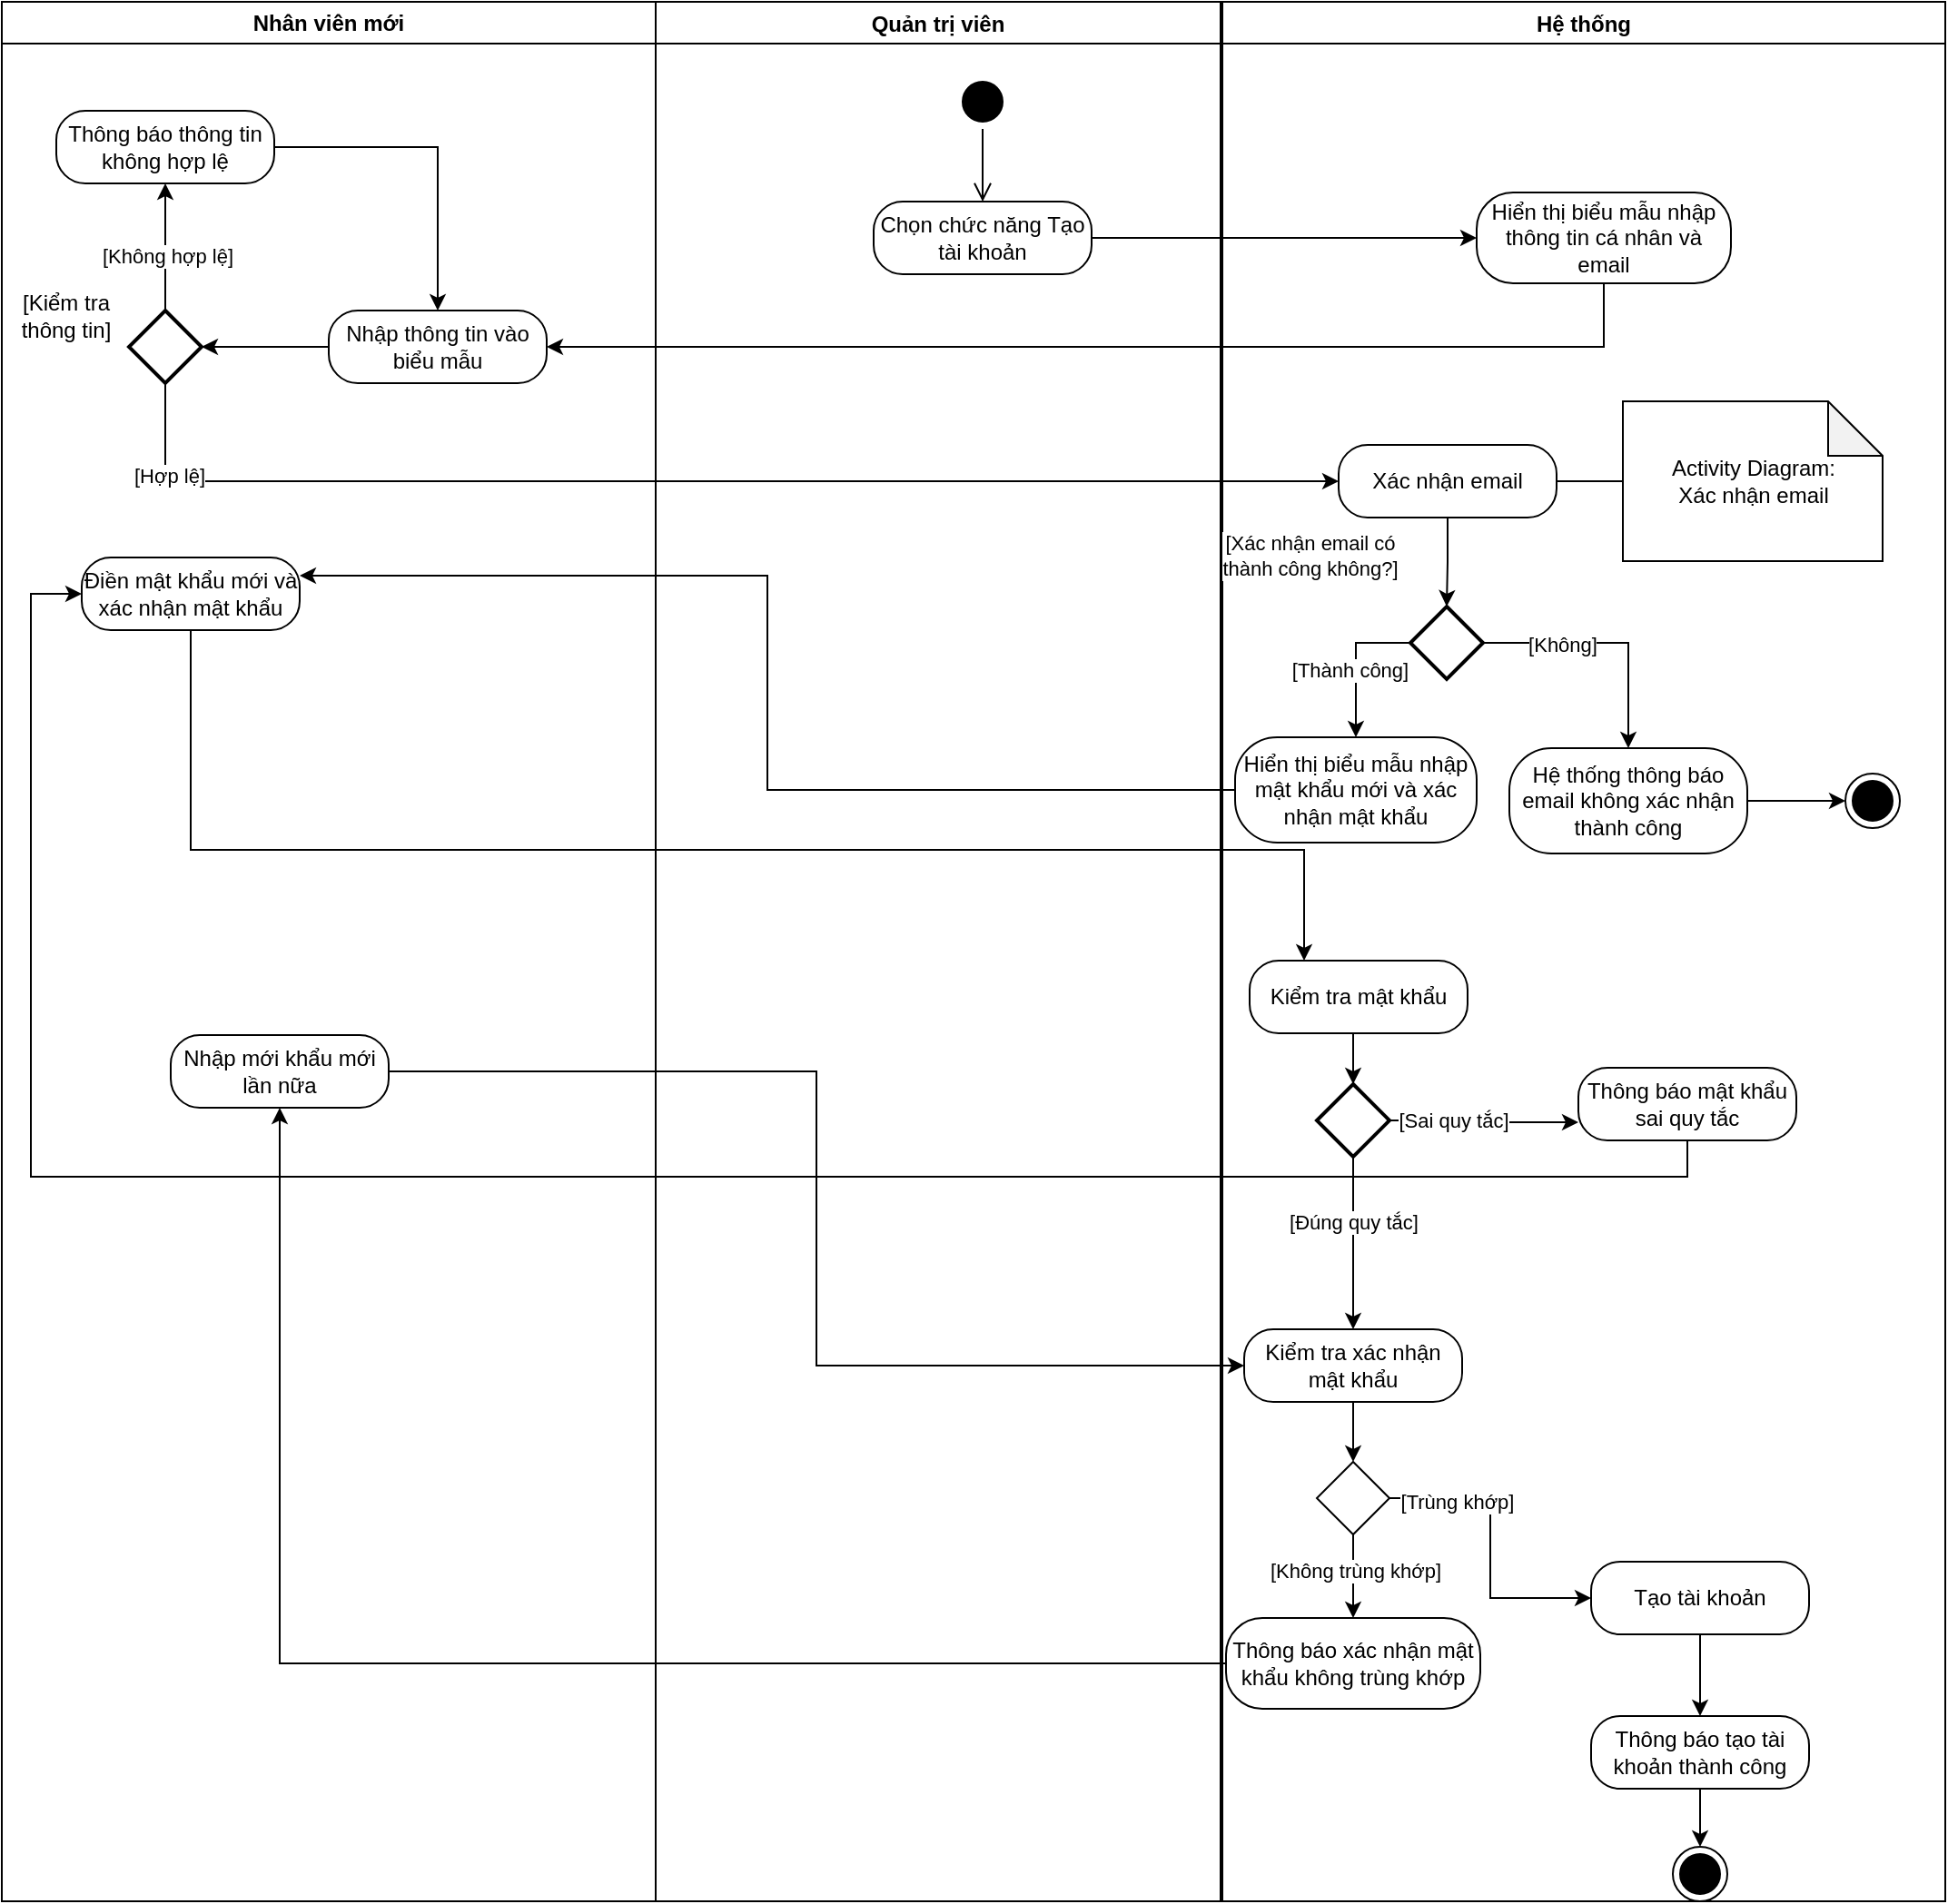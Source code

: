 <mxfile version="26.2.15">
  <diagram name="Page-1" id="0969DUsx1kGhNEbmnaid">
    <mxGraphModel dx="1982" dy="712" grid="0" gridSize="10" guides="1" tooltips="1" connect="1" arrows="1" fold="1" page="0" pageScale="1" pageWidth="2000" pageHeight="2000" math="0" shadow="0">
      <root>
        <mxCell id="0" />
        <mxCell id="1" parent="0" />
        <mxCell id="z8HHdcAha1QPnPcR0_sn-1" value="Hệ thống" style="swimlane;startSize=23;" vertex="1" parent="1">
          <mxGeometry x="372" y="190" width="398" height="1046" as="geometry" />
        </mxCell>
        <mxCell id="z8HHdcAha1QPnPcR0_sn-2" value="Hiển thị biểu mẫu nhập thông tin cá nhân và email" style="rounded=1;whiteSpace=wrap;html=1;arcSize=40;fontColor=#000000;fillColor=#FFFFFF;strokeColor=#000000;" vertex="1" parent="z8HHdcAha1QPnPcR0_sn-1">
          <mxGeometry x="140" y="105" width="140" height="50" as="geometry" />
        </mxCell>
        <mxCell id="z8HHdcAha1QPnPcR0_sn-45" value="Activity Diagram:&lt;div&gt;Xác nhận email&lt;/div&gt;" style="shape=note;whiteSpace=wrap;html=1;backgroundOutline=1;darkOpacity=0.05;" vertex="1" parent="z8HHdcAha1QPnPcR0_sn-1">
          <mxGeometry x="220.5" y="220" width="143" height="88" as="geometry" />
        </mxCell>
        <mxCell id="z8HHdcAha1QPnPcR0_sn-51" value="" style="edgeStyle=orthogonalEdgeStyle;rounded=0;orthogonalLoop=1;jettySize=auto;html=1;endArrow=none;startFill=0;" edge="1" parent="z8HHdcAha1QPnPcR0_sn-1" source="z8HHdcAha1QPnPcR0_sn-44" target="z8HHdcAha1QPnPcR0_sn-45">
          <mxGeometry relative="1" as="geometry" />
        </mxCell>
        <mxCell id="z8HHdcAha1QPnPcR0_sn-57" value="" style="edgeStyle=orthogonalEdgeStyle;rounded=0;orthogonalLoop=1;jettySize=auto;html=1;" edge="1" parent="z8HHdcAha1QPnPcR0_sn-1" source="z8HHdcAha1QPnPcR0_sn-44" target="z8HHdcAha1QPnPcR0_sn-56">
          <mxGeometry relative="1" as="geometry" />
        </mxCell>
        <mxCell id="z8HHdcAha1QPnPcR0_sn-44" value="Xác nhận email" style="rounded=1;whiteSpace=wrap;html=1;arcSize=40;fontColor=#000000;fillColor=#FFFFFF;strokeColor=#000000;" vertex="1" parent="z8HHdcAha1QPnPcR0_sn-1">
          <mxGeometry x="64" y="244" width="120" height="40" as="geometry" />
        </mxCell>
        <mxCell id="z8HHdcAha1QPnPcR0_sn-59" style="edgeStyle=orthogonalEdgeStyle;rounded=0;orthogonalLoop=1;jettySize=auto;html=1;exitX=1;exitY=0.5;exitDx=0;exitDy=0;exitPerimeter=0;entryX=0.5;entryY=0;entryDx=0;entryDy=0;" edge="1" parent="z8HHdcAha1QPnPcR0_sn-1" source="z8HHdcAha1QPnPcR0_sn-56" target="z8HHdcAha1QPnPcR0_sn-58">
          <mxGeometry relative="1" as="geometry" />
        </mxCell>
        <mxCell id="z8HHdcAha1QPnPcR0_sn-60" value="[Không]" style="edgeLabel;html=1;align=center;verticalAlign=middle;resizable=0;points=[];" vertex="1" connectable="0" parent="z8HHdcAha1QPnPcR0_sn-59">
          <mxGeometry x="-0.389" y="-1" relative="1" as="geometry">
            <mxPoint x="1" as="offset" />
          </mxGeometry>
        </mxCell>
        <mxCell id="z8HHdcAha1QPnPcR0_sn-56" value="" style="strokeWidth=2;html=1;shape=mxgraph.flowchart.decision;whiteSpace=wrap;" vertex="1" parent="z8HHdcAha1QPnPcR0_sn-1">
          <mxGeometry x="103.5" y="333" width="40" height="40" as="geometry" />
        </mxCell>
        <mxCell id="z8HHdcAha1QPnPcR0_sn-190" value="" style="edgeStyle=orthogonalEdgeStyle;rounded=0;orthogonalLoop=1;jettySize=auto;html=1;" edge="1" parent="z8HHdcAha1QPnPcR0_sn-1" source="z8HHdcAha1QPnPcR0_sn-58" target="z8HHdcAha1QPnPcR0_sn-62">
          <mxGeometry relative="1" as="geometry" />
        </mxCell>
        <mxCell id="z8HHdcAha1QPnPcR0_sn-58" value="Hệ thống thông báo email không xác nhận thành công" style="rounded=1;whiteSpace=wrap;html=1;arcSize=40;fontColor=#000000;fillColor=#FFFFFF;strokeColor=#000000;" vertex="1" parent="z8HHdcAha1QPnPcR0_sn-1">
          <mxGeometry x="158" y="411" width="131" height="58" as="geometry" />
        </mxCell>
        <mxCell id="z8HHdcAha1QPnPcR0_sn-61" value="[Xác nhận email có&lt;div&gt;thành công không?]&lt;/div&gt;" style="edgeLabel;html=1;align=center;verticalAlign=middle;resizable=0;points=[];" vertex="1" connectable="0" parent="z8HHdcAha1QPnPcR0_sn-1">
          <mxGeometry x="64" y="301" as="geometry">
            <mxPoint x="-16" y="4" as="offset" />
          </mxGeometry>
        </mxCell>
        <mxCell id="z8HHdcAha1QPnPcR0_sn-62" value="" style="ellipse;html=1;shape=endState;fillColor=#000000;strokeColor=#000000;" vertex="1" parent="z8HHdcAha1QPnPcR0_sn-1">
          <mxGeometry x="343" y="425" width="30" height="30" as="geometry" />
        </mxCell>
        <mxCell id="z8HHdcAha1QPnPcR0_sn-164" value="Hiển thị biểu mẫu nhập mật khẩu mới và xác nhận mật khẩu" style="rounded=1;whiteSpace=wrap;html=1;arcSize=40;fontColor=#000000;fillColor=#FFFFFF;strokeColor=#000000;" vertex="1" parent="z8HHdcAha1QPnPcR0_sn-1">
          <mxGeometry x="7" y="405" width="133" height="58" as="geometry" />
        </mxCell>
        <mxCell id="z8HHdcAha1QPnPcR0_sn-65" style="edgeStyle=orthogonalEdgeStyle;rounded=0;orthogonalLoop=1;jettySize=auto;html=1;exitX=0;exitY=0.5;exitDx=0;exitDy=0;entryX=0.5;entryY=0;entryDx=0;entryDy=0;exitPerimeter=0;" edge="1" parent="z8HHdcAha1QPnPcR0_sn-1" source="z8HHdcAha1QPnPcR0_sn-56" target="z8HHdcAha1QPnPcR0_sn-164">
          <mxGeometry relative="1" as="geometry">
            <mxPoint x="-521" y="435" as="targetPoint" />
          </mxGeometry>
        </mxCell>
        <mxCell id="z8HHdcAha1QPnPcR0_sn-66" value="[Thành công]" style="edgeLabel;html=1;align=center;verticalAlign=middle;resizable=0;points=[];" vertex="1" connectable="0" parent="z8HHdcAha1QPnPcR0_sn-65">
          <mxGeometry x="-0.716" y="-1" relative="1" as="geometry">
            <mxPoint x="-22" y="16" as="offset" />
          </mxGeometry>
        </mxCell>
        <mxCell id="z8HHdcAha1QPnPcR0_sn-192" value="Kiểm tra mật khẩu" style="rounded=1;whiteSpace=wrap;html=1;arcSize=40;fontColor=#000000;fillColor=#FFFFFF;strokeColor=#000000;" vertex="1" parent="z8HHdcAha1QPnPcR0_sn-1">
          <mxGeometry x="15" y="528" width="120" height="40" as="geometry" />
        </mxCell>
        <mxCell id="z8HHdcAha1QPnPcR0_sn-202" style="edgeStyle=orthogonalEdgeStyle;rounded=0;orthogonalLoop=1;jettySize=auto;html=1;exitX=0.5;exitY=1;exitDx=0;exitDy=0;exitPerimeter=0;" edge="1" parent="z8HHdcAha1QPnPcR0_sn-1" source="z8HHdcAha1QPnPcR0_sn-196" target="z8HHdcAha1QPnPcR0_sn-203">
          <mxGeometry relative="1" as="geometry">
            <mxPoint x="72" y="763" as="targetPoint" />
          </mxGeometry>
        </mxCell>
        <mxCell id="z8HHdcAha1QPnPcR0_sn-196" value="" style="strokeWidth=2;html=1;shape=mxgraph.flowchart.decision;whiteSpace=wrap;" vertex="1" parent="z8HHdcAha1QPnPcR0_sn-1">
          <mxGeometry x="52" y="596" width="40" height="40" as="geometry" />
        </mxCell>
        <mxCell id="z8HHdcAha1QPnPcR0_sn-198" style="edgeStyle=orthogonalEdgeStyle;rounded=0;orthogonalLoop=1;jettySize=auto;html=1;exitX=0.5;exitY=1;exitDx=0;exitDy=0;entryX=0.5;entryY=0;entryDx=0;entryDy=0;entryPerimeter=0;" edge="1" parent="z8HHdcAha1QPnPcR0_sn-1" source="z8HHdcAha1QPnPcR0_sn-192" target="z8HHdcAha1QPnPcR0_sn-196">
          <mxGeometry relative="1" as="geometry" />
        </mxCell>
        <mxCell id="z8HHdcAha1QPnPcR0_sn-166" value="Thông báo mật khẩu sai quy tắc" style="rounded=1;whiteSpace=wrap;html=1;arcSize=40;fontColor=#000000;fillColor=#FFFFFF;strokeColor=#000000;" vertex="1" parent="z8HHdcAha1QPnPcR0_sn-1">
          <mxGeometry x="196" y="587" width="120" height="40" as="geometry" />
        </mxCell>
        <mxCell id="z8HHdcAha1QPnPcR0_sn-183" style="edgeStyle=orthogonalEdgeStyle;rounded=0;orthogonalLoop=1;jettySize=auto;html=1;exitX=1;exitY=0.5;exitDx=0;exitDy=0;entryX=0;entryY=0.75;entryDx=0;entryDy=0;exitPerimeter=0;" edge="1" parent="z8HHdcAha1QPnPcR0_sn-1" source="z8HHdcAha1QPnPcR0_sn-196" target="z8HHdcAha1QPnPcR0_sn-166">
          <mxGeometry relative="1" as="geometry">
            <mxPoint x="-548" y="481" as="sourcePoint" />
          </mxGeometry>
        </mxCell>
        <mxCell id="z8HHdcAha1QPnPcR0_sn-184" value="[Sai quy tắc]" style="edgeLabel;html=1;align=center;verticalAlign=middle;resizable=0;points=[];" vertex="1" connectable="0" parent="z8HHdcAha1QPnPcR0_sn-183">
          <mxGeometry x="-0.806" y="5" relative="1" as="geometry">
            <mxPoint x="25" y="5" as="offset" />
          </mxGeometry>
        </mxCell>
        <mxCell id="z8HHdcAha1QPnPcR0_sn-179" value="[Đúng quy tắc]" style="edgeLabel;html=1;align=center;verticalAlign=middle;resizable=0;points=[];" vertex="1" connectable="0" parent="z8HHdcAha1QPnPcR0_sn-1">
          <mxGeometry x="71.995" y="672" as="geometry" />
        </mxCell>
        <mxCell id="z8HHdcAha1QPnPcR0_sn-205" style="edgeStyle=orthogonalEdgeStyle;rounded=0;orthogonalLoop=1;jettySize=auto;html=1;exitX=0.5;exitY=1;exitDx=0;exitDy=0;entryX=0.5;entryY=0;entryDx=0;entryDy=0;" edge="1" parent="z8HHdcAha1QPnPcR0_sn-1" source="z8HHdcAha1QPnPcR0_sn-203" target="z8HHdcAha1QPnPcR0_sn-178">
          <mxGeometry relative="1" as="geometry" />
        </mxCell>
        <mxCell id="z8HHdcAha1QPnPcR0_sn-203" value="Kiểm tra xác nhận mật khẩu" style="rounded=1;whiteSpace=wrap;html=1;arcSize=40;fontColor=#000000;fillColor=#FFFFFF;strokeColor=#000000;" vertex="1" parent="z8HHdcAha1QPnPcR0_sn-1">
          <mxGeometry x="12" y="731" width="120" height="40" as="geometry" />
        </mxCell>
        <mxCell id="z8HHdcAha1QPnPcR0_sn-206" style="edgeStyle=orthogonalEdgeStyle;rounded=0;orthogonalLoop=1;jettySize=auto;html=1;exitX=0.5;exitY=1;exitDx=0;exitDy=0;entryX=0.5;entryY=0;entryDx=0;entryDy=0;" edge="1" parent="z8HHdcAha1QPnPcR0_sn-1" source="z8HHdcAha1QPnPcR0_sn-178" target="z8HHdcAha1QPnPcR0_sn-167">
          <mxGeometry relative="1" as="geometry" />
        </mxCell>
        <mxCell id="z8HHdcAha1QPnPcR0_sn-207" value="[Không trùng khớp]" style="edgeLabel;html=1;align=center;verticalAlign=middle;resizable=0;points=[];" vertex="1" connectable="0" parent="z8HHdcAha1QPnPcR0_sn-206">
          <mxGeometry x="-0.13" y="1" relative="1" as="geometry">
            <mxPoint as="offset" />
          </mxGeometry>
        </mxCell>
        <mxCell id="z8HHdcAha1QPnPcR0_sn-178" value="" style="rhombus;whiteSpace=wrap;html=1;" vertex="1" parent="z8HHdcAha1QPnPcR0_sn-1">
          <mxGeometry x="52" y="804" width="40" height="40" as="geometry" />
        </mxCell>
        <mxCell id="z8HHdcAha1QPnPcR0_sn-169" value="Tạo tài khoản" style="rounded=1;whiteSpace=wrap;html=1;arcSize=40;fontColor=#000000;fillColor=#FFFFFF;strokeColor=#000000;" vertex="1" parent="z8HHdcAha1QPnPcR0_sn-1">
          <mxGeometry x="203" y="859" width="120" height="40" as="geometry" />
        </mxCell>
        <mxCell id="z8HHdcAha1QPnPcR0_sn-188" style="edgeStyle=orthogonalEdgeStyle;rounded=0;orthogonalLoop=1;jettySize=auto;html=1;entryX=0;entryY=0.5;entryDx=0;entryDy=0;exitX=1;exitY=0.5;exitDx=0;exitDy=0;" edge="1" parent="z8HHdcAha1QPnPcR0_sn-1" source="z8HHdcAha1QPnPcR0_sn-178" target="z8HHdcAha1QPnPcR0_sn-169">
          <mxGeometry relative="1" as="geometry">
            <mxPoint x="-759" y="966" as="targetPoint" />
            <mxPoint x="97" y="829" as="sourcePoint" />
          </mxGeometry>
        </mxCell>
        <mxCell id="z8HHdcAha1QPnPcR0_sn-189" value="[Trùng khớp]" style="edgeLabel;html=1;align=center;verticalAlign=middle;resizable=0;points=[];" vertex="1" connectable="0" parent="z8HHdcAha1QPnPcR0_sn-188">
          <mxGeometry x="-0.917" y="-1" relative="1" as="geometry">
            <mxPoint x="30" y="1" as="offset" />
          </mxGeometry>
        </mxCell>
        <mxCell id="z8HHdcAha1QPnPcR0_sn-171" value="Thông báo tạo tài khoản thành công" style="rounded=1;whiteSpace=wrap;html=1;arcSize=40;fontColor=#000000;fillColor=#FFFFFF;strokeColor=#000000;" vertex="1" parent="z8HHdcAha1QPnPcR0_sn-1">
          <mxGeometry x="203" y="944" width="120" height="40" as="geometry" />
        </mxCell>
        <mxCell id="z8HHdcAha1QPnPcR0_sn-168" style="edgeStyle=orthogonalEdgeStyle;rounded=0;orthogonalLoop=1;jettySize=auto;html=1;exitX=0.5;exitY=1;exitDx=0;exitDy=0;entryX=0.5;entryY=0;entryDx=0;entryDy=0;" edge="1" parent="z8HHdcAha1QPnPcR0_sn-1" source="z8HHdcAha1QPnPcR0_sn-169" target="z8HHdcAha1QPnPcR0_sn-171">
          <mxGeometry relative="1" as="geometry" />
        </mxCell>
        <mxCell id="z8HHdcAha1QPnPcR0_sn-165" value="" style="ellipse;html=1;shape=endState;fillColor=#000000;strokeColor=#000000;" vertex="1" parent="z8HHdcAha1QPnPcR0_sn-1">
          <mxGeometry x="248" y="1016" width="30" height="30" as="geometry" />
        </mxCell>
        <mxCell id="z8HHdcAha1QPnPcR0_sn-170" style="edgeStyle=orthogonalEdgeStyle;rounded=0;orthogonalLoop=1;jettySize=auto;html=1;exitX=0.5;exitY=1;exitDx=0;exitDy=0;" edge="1" parent="z8HHdcAha1QPnPcR0_sn-1" source="z8HHdcAha1QPnPcR0_sn-171" target="z8HHdcAha1QPnPcR0_sn-165">
          <mxGeometry relative="1" as="geometry" />
        </mxCell>
        <mxCell id="z8HHdcAha1QPnPcR0_sn-167" value="Thông báo xác nhận mật khẩu không trùng khớp" style="rounded=1;whiteSpace=wrap;html=1;arcSize=40;fontColor=#000000;fillColor=#FFFFFF;strokeColor=#000000;" vertex="1" parent="z8HHdcAha1QPnPcR0_sn-1">
          <mxGeometry x="2" y="890" width="140" height="50" as="geometry" />
        </mxCell>
        <mxCell id="z8HHdcAha1QPnPcR0_sn-14" value="Quản trị viên" style="swimlane;startSize=23;" vertex="1" parent="1">
          <mxGeometry x="60" y="190" width="311" height="1046" as="geometry" />
        </mxCell>
        <mxCell id="z8HHdcAha1QPnPcR0_sn-15" value="Chọn chức năng Tạo tài khoản" style="rounded=1;whiteSpace=wrap;html=1;arcSize=40;fontColor=#000000;fillColor=#FFFFFF;strokeColor=#000000;" vertex="1" parent="z8HHdcAha1QPnPcR0_sn-14">
          <mxGeometry x="120" y="110" width="120" height="40" as="geometry" />
        </mxCell>
        <mxCell id="z8HHdcAha1QPnPcR0_sn-16" value="" style="ellipse;html=1;shape=startState;fillColor=#000000;strokeColor=#000000;" vertex="1" parent="z8HHdcAha1QPnPcR0_sn-14">
          <mxGeometry x="165" y="40" width="30" height="30" as="geometry" />
        </mxCell>
        <mxCell id="z8HHdcAha1QPnPcR0_sn-17" value="" style="edgeStyle=orthogonalEdgeStyle;html=1;verticalAlign=bottom;endArrow=open;endSize=8;strokeColor=#000000;rounded=0;entryX=0.5;entryY=0;entryDx=0;entryDy=0;" edge="1" parent="z8HHdcAha1QPnPcR0_sn-14" source="z8HHdcAha1QPnPcR0_sn-16" target="z8HHdcAha1QPnPcR0_sn-15">
          <mxGeometry relative="1" as="geometry">
            <mxPoint x="90" y="130" as="targetPoint" />
          </mxGeometry>
        </mxCell>
        <mxCell id="z8HHdcAha1QPnPcR0_sn-21" style="edgeStyle=orthogonalEdgeStyle;rounded=0;orthogonalLoop=1;jettySize=auto;html=1;exitX=1;exitY=0.5;exitDx=0;exitDy=0;" edge="1" parent="1" source="z8HHdcAha1QPnPcR0_sn-15" target="z8HHdcAha1QPnPcR0_sn-2">
          <mxGeometry relative="1" as="geometry" />
        </mxCell>
        <mxCell id="z8HHdcAha1QPnPcR0_sn-22" style="edgeStyle=orthogonalEdgeStyle;rounded=0;orthogonalLoop=1;jettySize=auto;html=1;exitX=0.5;exitY=1;exitDx=0;exitDy=0;entryX=1;entryY=0.5;entryDx=0;entryDy=0;" edge="1" parent="1" source="z8HHdcAha1QPnPcR0_sn-2" target="z8HHdcAha1QPnPcR0_sn-24">
          <mxGeometry relative="1" as="geometry" />
        </mxCell>
        <mxCell id="z8HHdcAha1QPnPcR0_sn-23" value="Nhân viên mới" style="swimlane;whiteSpace=wrap;html=1;" vertex="1" parent="1">
          <mxGeometry x="-300" y="190" width="360" height="1046" as="geometry" />
        </mxCell>
        <mxCell id="z8HHdcAha1QPnPcR0_sn-24" value="Nhập thông tin vào biểu mẫu" style="rounded=1;whiteSpace=wrap;html=1;arcSize=40;fontColor=#000000;fillColor=#FFFFFF;strokeColor=#000000;" vertex="1" parent="z8HHdcAha1QPnPcR0_sn-23">
          <mxGeometry x="180" y="170" width="120" height="40" as="geometry" />
        </mxCell>
        <mxCell id="z8HHdcAha1QPnPcR0_sn-25" style="edgeStyle=orthogonalEdgeStyle;rounded=0;orthogonalLoop=1;jettySize=auto;html=1;exitX=0.5;exitY=0;exitDx=0;exitDy=0;exitPerimeter=0;entryX=0.5;entryY=1;entryDx=0;entryDy=0;" edge="1" parent="z8HHdcAha1QPnPcR0_sn-23" source="z8HHdcAha1QPnPcR0_sn-27" target="z8HHdcAha1QPnPcR0_sn-32">
          <mxGeometry relative="1" as="geometry">
            <mxPoint x="90" y="120" as="targetPoint" />
          </mxGeometry>
        </mxCell>
        <mxCell id="z8HHdcAha1QPnPcR0_sn-26" value="[Không hợp lệ]" style="edgeLabel;html=1;align=center;verticalAlign=middle;resizable=0;points=[];" vertex="1" connectable="0" parent="z8HHdcAha1QPnPcR0_sn-25">
          <mxGeometry x="-0.136" y="-1" relative="1" as="geometry">
            <mxPoint as="offset" />
          </mxGeometry>
        </mxCell>
        <mxCell id="z8HHdcAha1QPnPcR0_sn-27" value="" style="strokeWidth=2;html=1;shape=mxgraph.flowchart.decision;whiteSpace=wrap;" vertex="1" parent="z8HHdcAha1QPnPcR0_sn-23">
          <mxGeometry x="70" y="170" width="40" height="40" as="geometry" />
        </mxCell>
        <mxCell id="z8HHdcAha1QPnPcR0_sn-30" style="edgeStyle=orthogonalEdgeStyle;rounded=0;orthogonalLoop=1;jettySize=auto;html=1;exitX=0;exitY=0.5;exitDx=0;exitDy=0;entryX=1;entryY=0.5;entryDx=0;entryDy=0;entryPerimeter=0;" edge="1" parent="z8HHdcAha1QPnPcR0_sn-23" source="z8HHdcAha1QPnPcR0_sn-24" target="z8HHdcAha1QPnPcR0_sn-27">
          <mxGeometry relative="1" as="geometry" />
        </mxCell>
        <mxCell id="z8HHdcAha1QPnPcR0_sn-31" style="edgeStyle=orthogonalEdgeStyle;rounded=0;orthogonalLoop=1;jettySize=auto;html=1;exitX=1;exitY=0.5;exitDx=0;exitDy=0;entryX=0.5;entryY=0;entryDx=0;entryDy=0;" edge="1" parent="z8HHdcAha1QPnPcR0_sn-23" source="z8HHdcAha1QPnPcR0_sn-32" target="z8HHdcAha1QPnPcR0_sn-24">
          <mxGeometry relative="1" as="geometry" />
        </mxCell>
        <mxCell id="z8HHdcAha1QPnPcR0_sn-32" value="Thông báo thông tin không hợp lệ" style="rounded=1;whiteSpace=wrap;html=1;arcSize=40;fontColor=#000000;fillColor=#FFFFFF;strokeColor=#000000;" vertex="1" parent="z8HHdcAha1QPnPcR0_sn-23">
          <mxGeometry x="30" y="60" width="120" height="40" as="geometry" />
        </mxCell>
        <mxCell id="z8HHdcAha1QPnPcR0_sn-33" value="[Kiểm tra&lt;div&gt;thông tin]&lt;/div&gt;" style="text;html=1;align=center;verticalAlign=middle;resizable=0;points=[];autosize=1;strokeColor=none;fillColor=none;" vertex="1" parent="z8HHdcAha1QPnPcR0_sn-23">
          <mxGeometry y="153" width="70" height="40" as="geometry" />
        </mxCell>
        <mxCell id="z8HHdcAha1QPnPcR0_sn-173" value="Điền mật khẩu mới và xác nhận mật khẩu" style="rounded=1;whiteSpace=wrap;html=1;arcSize=40;fontColor=#000000;fillColor=#FFFFFF;strokeColor=#000000;" vertex="1" parent="z8HHdcAha1QPnPcR0_sn-23">
          <mxGeometry x="44" y="306" width="120" height="40" as="geometry" />
        </mxCell>
        <mxCell id="z8HHdcAha1QPnPcR0_sn-175" value="Nhập mới khẩu mới lần nữa" style="rounded=1;whiteSpace=wrap;html=1;arcSize=40;fontColor=#000000;fillColor=#FFFFFF;strokeColor=#000000;" vertex="1" parent="z8HHdcAha1QPnPcR0_sn-23">
          <mxGeometry x="93" y="569" width="120" height="40" as="geometry" />
        </mxCell>
        <mxCell id="z8HHdcAha1QPnPcR0_sn-35" style="edgeStyle=orthogonalEdgeStyle;rounded=0;orthogonalLoop=1;jettySize=auto;html=1;exitX=0.5;exitY=1;exitDx=0;exitDy=0;exitPerimeter=0;entryX=0;entryY=0.5;entryDx=0;entryDy=0;" edge="1" parent="1" source="z8HHdcAha1QPnPcR0_sn-27" target="z8HHdcAha1QPnPcR0_sn-44">
          <mxGeometry relative="1" as="geometry">
            <mxPoint x="105" y="485" as="targetPoint" />
          </mxGeometry>
        </mxCell>
        <mxCell id="z8HHdcAha1QPnPcR0_sn-36" value="[Hợp lệ]" style="edgeLabel;html=1;align=center;verticalAlign=middle;resizable=0;points=[];" vertex="1" connectable="0" parent="z8HHdcAha1QPnPcR0_sn-35">
          <mxGeometry x="-0.839" y="3" relative="1" as="geometry">
            <mxPoint x="-1" as="offset" />
          </mxGeometry>
        </mxCell>
        <mxCell id="z8HHdcAha1QPnPcR0_sn-191" style="edgeStyle=orthogonalEdgeStyle;rounded=0;orthogonalLoop=1;jettySize=auto;html=1;exitX=0;exitY=0.5;exitDx=0;exitDy=0;entryX=1;entryY=0.25;entryDx=0;entryDy=0;" edge="1" parent="1" source="z8HHdcAha1QPnPcR0_sn-164" target="z8HHdcAha1QPnPcR0_sn-173">
          <mxGeometry relative="1" as="geometry" />
        </mxCell>
        <mxCell id="z8HHdcAha1QPnPcR0_sn-197" style="edgeStyle=orthogonalEdgeStyle;rounded=0;orthogonalLoop=1;jettySize=auto;html=1;exitX=0.5;exitY=1;exitDx=0;exitDy=0;entryX=0.25;entryY=0;entryDx=0;entryDy=0;" edge="1" parent="1" source="z8HHdcAha1QPnPcR0_sn-173" target="z8HHdcAha1QPnPcR0_sn-192">
          <mxGeometry relative="1" as="geometry">
            <Array as="points">
              <mxPoint x="-196" y="657" />
              <mxPoint x="417" y="657" />
            </Array>
          </mxGeometry>
        </mxCell>
        <mxCell id="z8HHdcAha1QPnPcR0_sn-199" style="edgeStyle=orthogonalEdgeStyle;rounded=0;orthogonalLoop=1;jettySize=auto;html=1;exitX=0.5;exitY=1;exitDx=0;exitDy=0;entryX=0;entryY=0.5;entryDx=0;entryDy=0;" edge="1" parent="1" source="z8HHdcAha1QPnPcR0_sn-166" target="z8HHdcAha1QPnPcR0_sn-173">
          <mxGeometry relative="1" as="geometry">
            <mxPoint x="-280" y="516" as="targetPoint" />
            <Array as="points">
              <mxPoint x="628" y="837" />
              <mxPoint x="-284" y="837" />
              <mxPoint x="-284" y="516" />
            </Array>
          </mxGeometry>
        </mxCell>
        <mxCell id="z8HHdcAha1QPnPcR0_sn-208" style="edgeStyle=orthogonalEdgeStyle;rounded=0;orthogonalLoop=1;jettySize=auto;html=1;exitX=0;exitY=0.5;exitDx=0;exitDy=0;" edge="1" parent="1" source="z8HHdcAha1QPnPcR0_sn-167" target="z8HHdcAha1QPnPcR0_sn-175">
          <mxGeometry relative="1" as="geometry" />
        </mxCell>
        <mxCell id="z8HHdcAha1QPnPcR0_sn-209" style="edgeStyle=orthogonalEdgeStyle;rounded=0;orthogonalLoop=1;jettySize=auto;html=1;exitX=1;exitY=0.5;exitDx=0;exitDy=0;entryX=0;entryY=0.5;entryDx=0;entryDy=0;" edge="1" parent="1" source="z8HHdcAha1QPnPcR0_sn-175" target="z8HHdcAha1QPnPcR0_sn-203">
          <mxGeometry relative="1" as="geometry" />
        </mxCell>
      </root>
    </mxGraphModel>
  </diagram>
</mxfile>
